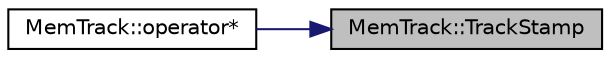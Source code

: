 digraph "MemTrack::TrackStamp"
{
 // LATEX_PDF_SIZE
  edge [fontname="Helvetica",fontsize="10",labelfontname="Helvetica",labelfontsize="10"];
  node [fontname="Helvetica",fontsize="10",shape=record];
  rankdir="RL";
  Node1 [label="MemTrack::TrackStamp",height=0.2,width=0.4,color="black", fillcolor="grey75", style="filled", fontcolor="black",tooltip=" "];
  Node1 -> Node2 [dir="back",color="midnightblue",fontsize="10",style="solid",fontname="Helvetica"];
  Node2 [label="MemTrack::operator*",height=0.2,width=0.4,color="black", fillcolor="white", style="filled",URL="$namespace_mem_track.html#a7a33e12ed6d0fd72b70dfc91b81c1ab6",tooltip=" "];
}
